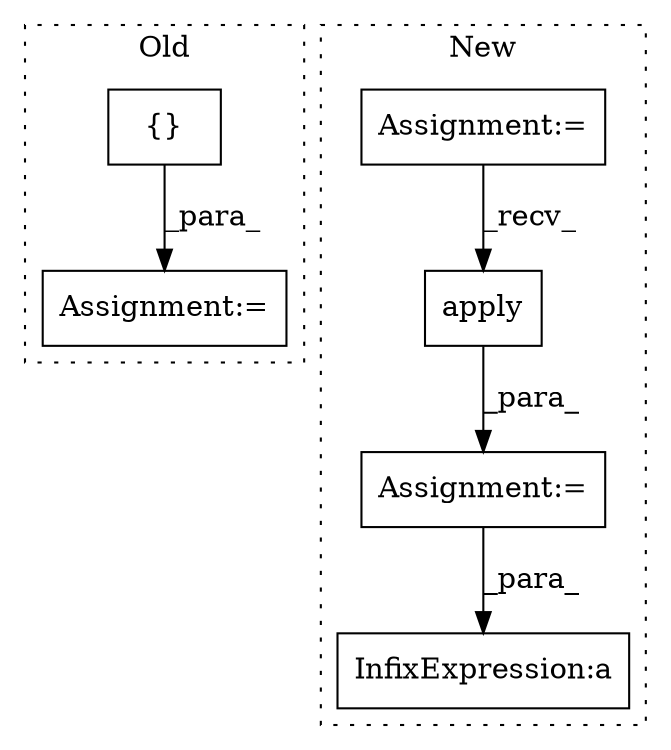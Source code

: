 digraph G {
subgraph cluster0 {
1 [label="{}" a="4" s="1017,1036" l="1,1" shape="box"];
4 [label="Assignment:=" a="7" s="976" l="1" shape="box"];
label = "Old";
style="dotted";
}
subgraph cluster1 {
2 [label="apply" a="32" s="807,816" l="6,1" shape="box"];
3 [label="Assignment:=" a="7" s="800" l="1" shape="box"];
5 [label="Assignment:=" a="7" s="686" l="1" shape="box"];
6 [label="InfixExpression:a" a="27" s="832" l="3" shape="box"];
label = "New";
style="dotted";
}
1 -> 4 [label="_para_"];
2 -> 3 [label="_para_"];
3 -> 6 [label="_para_"];
5 -> 2 [label="_recv_"];
}